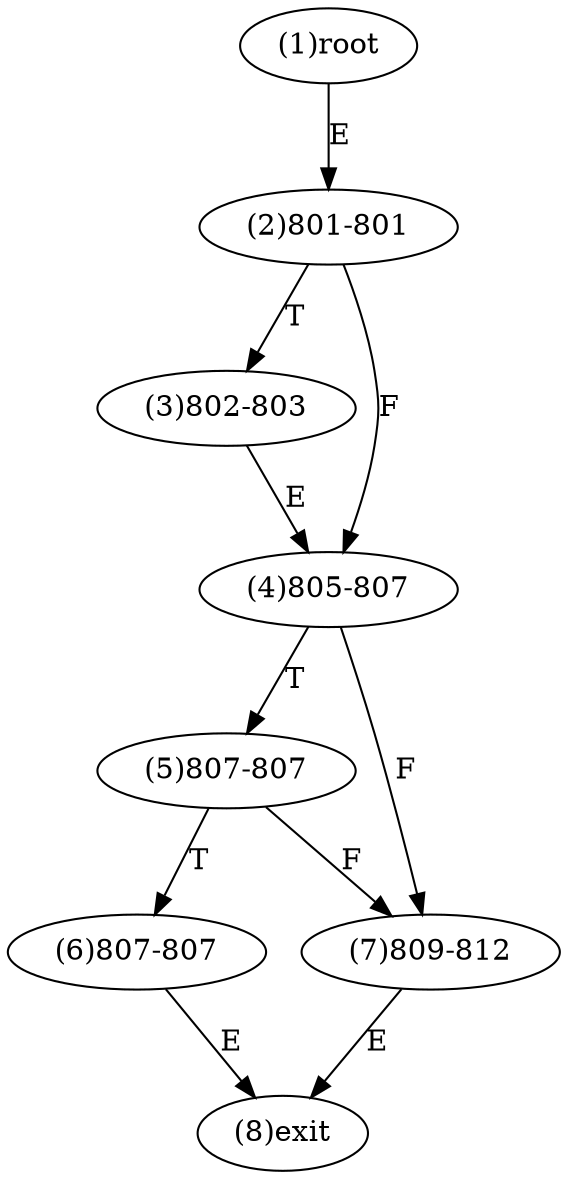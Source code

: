 digraph "" { 
1[ label="(1)root"];
2[ label="(2)801-801"];
3[ label="(3)802-803"];
4[ label="(4)805-807"];
5[ label="(5)807-807"];
6[ label="(6)807-807"];
7[ label="(7)809-812"];
8[ label="(8)exit"];
1->2[ label="E"];
2->4[ label="F"];
2->3[ label="T"];
3->4[ label="E"];
4->7[ label="F"];
4->5[ label="T"];
5->7[ label="F"];
5->6[ label="T"];
6->8[ label="E"];
7->8[ label="E"];
}